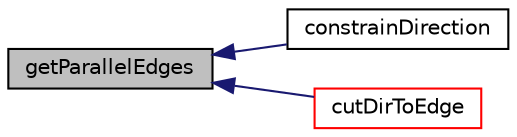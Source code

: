 digraph "getParallelEdges"
{
  bgcolor="transparent";
  edge [fontname="Helvetica",fontsize="10",labelfontname="Helvetica",labelfontsize="10"];
  node [fontname="Helvetica",fontsize="10",shape=record];
  rankdir="LR";
  Node1 [label="getParallelEdges",height=0.2,width=0.4,color="black", fillcolor="grey75", style="filled", fontcolor="black"];
  Node1 -> Node2 [dir="back",color="midnightblue",fontsize="10",style="solid",fontname="Helvetica"];
  Node2 [label="constrainDirection",height=0.2,width=0.4,color="black",URL="$a11030.html#af34759721549d80009425feefc510a76"];
  Node1 -> Node3 [dir="back",color="midnightblue",fontsize="10",style="solid",fontname="Helvetica"];
  Node3 [label="cutDirToEdge",height=0.2,width=0.4,color="red",URL="$a11030.html#acb1ef179f7ae2dfef897c39ce019e712",tooltip="Reverse of edgeToCutDir: given direction find edge bundle and. "];
}
